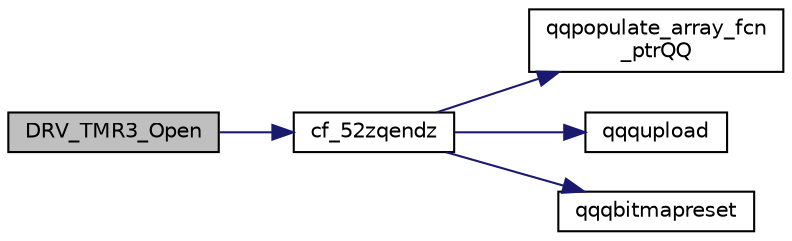 digraph "DRV_TMR3_Open"
{
  edge [fontname="Helvetica",fontsize="10",labelfontname="Helvetica",labelfontsize="10"];
  node [fontname="Helvetica",fontsize="10",shape=record];
  rankdir="LR";
  Node396 [label="DRV_TMR3_Open",height=0.2,width=0.4,color="black", fillcolor="grey75", style="filled", fontcolor="black"];
  Node396 -> Node397 [color="midnightblue",fontsize="10",style="solid",fontname="Helvetica"];
  Node397 [label="cf_52zqendz",height=0.2,width=0.4,color="black", fillcolor="white", style="filled",URL="$inszt__cf_8c.html#a25131de37a91b7204406667aae523c9d"];
  Node397 -> Node398 [color="midnightblue",fontsize="10",style="solid",fontname="Helvetica"];
  Node398 [label="qqpopulate_array_fcn\l_ptrQQ",height=0.2,width=0.4,color="black", fillcolor="white", style="filled",URL="$inszt__cf_8c.html#a4ad6fa1bb94fc1c3ac2dc30925106081"];
  Node397 -> Node399 [color="midnightblue",fontsize="10",style="solid",fontname="Helvetica"];
  Node399 [label="qqqupload",height=0.2,width=0.4,color="black", fillcolor="white", style="filled",URL="$inszt__cf_8c.html#a109761d7f84a96b5606e507bace276b5"];
  Node397 -> Node400 [color="midnightblue",fontsize="10",style="solid",fontname="Helvetica"];
  Node400 [label="qqqbitmapreset",height=0.2,width=0.4,color="black", fillcolor="white", style="filled",URL="$inszt__cf_8c.html#a5688fceaed93ba591e78ee15ccb0187f"];
}
